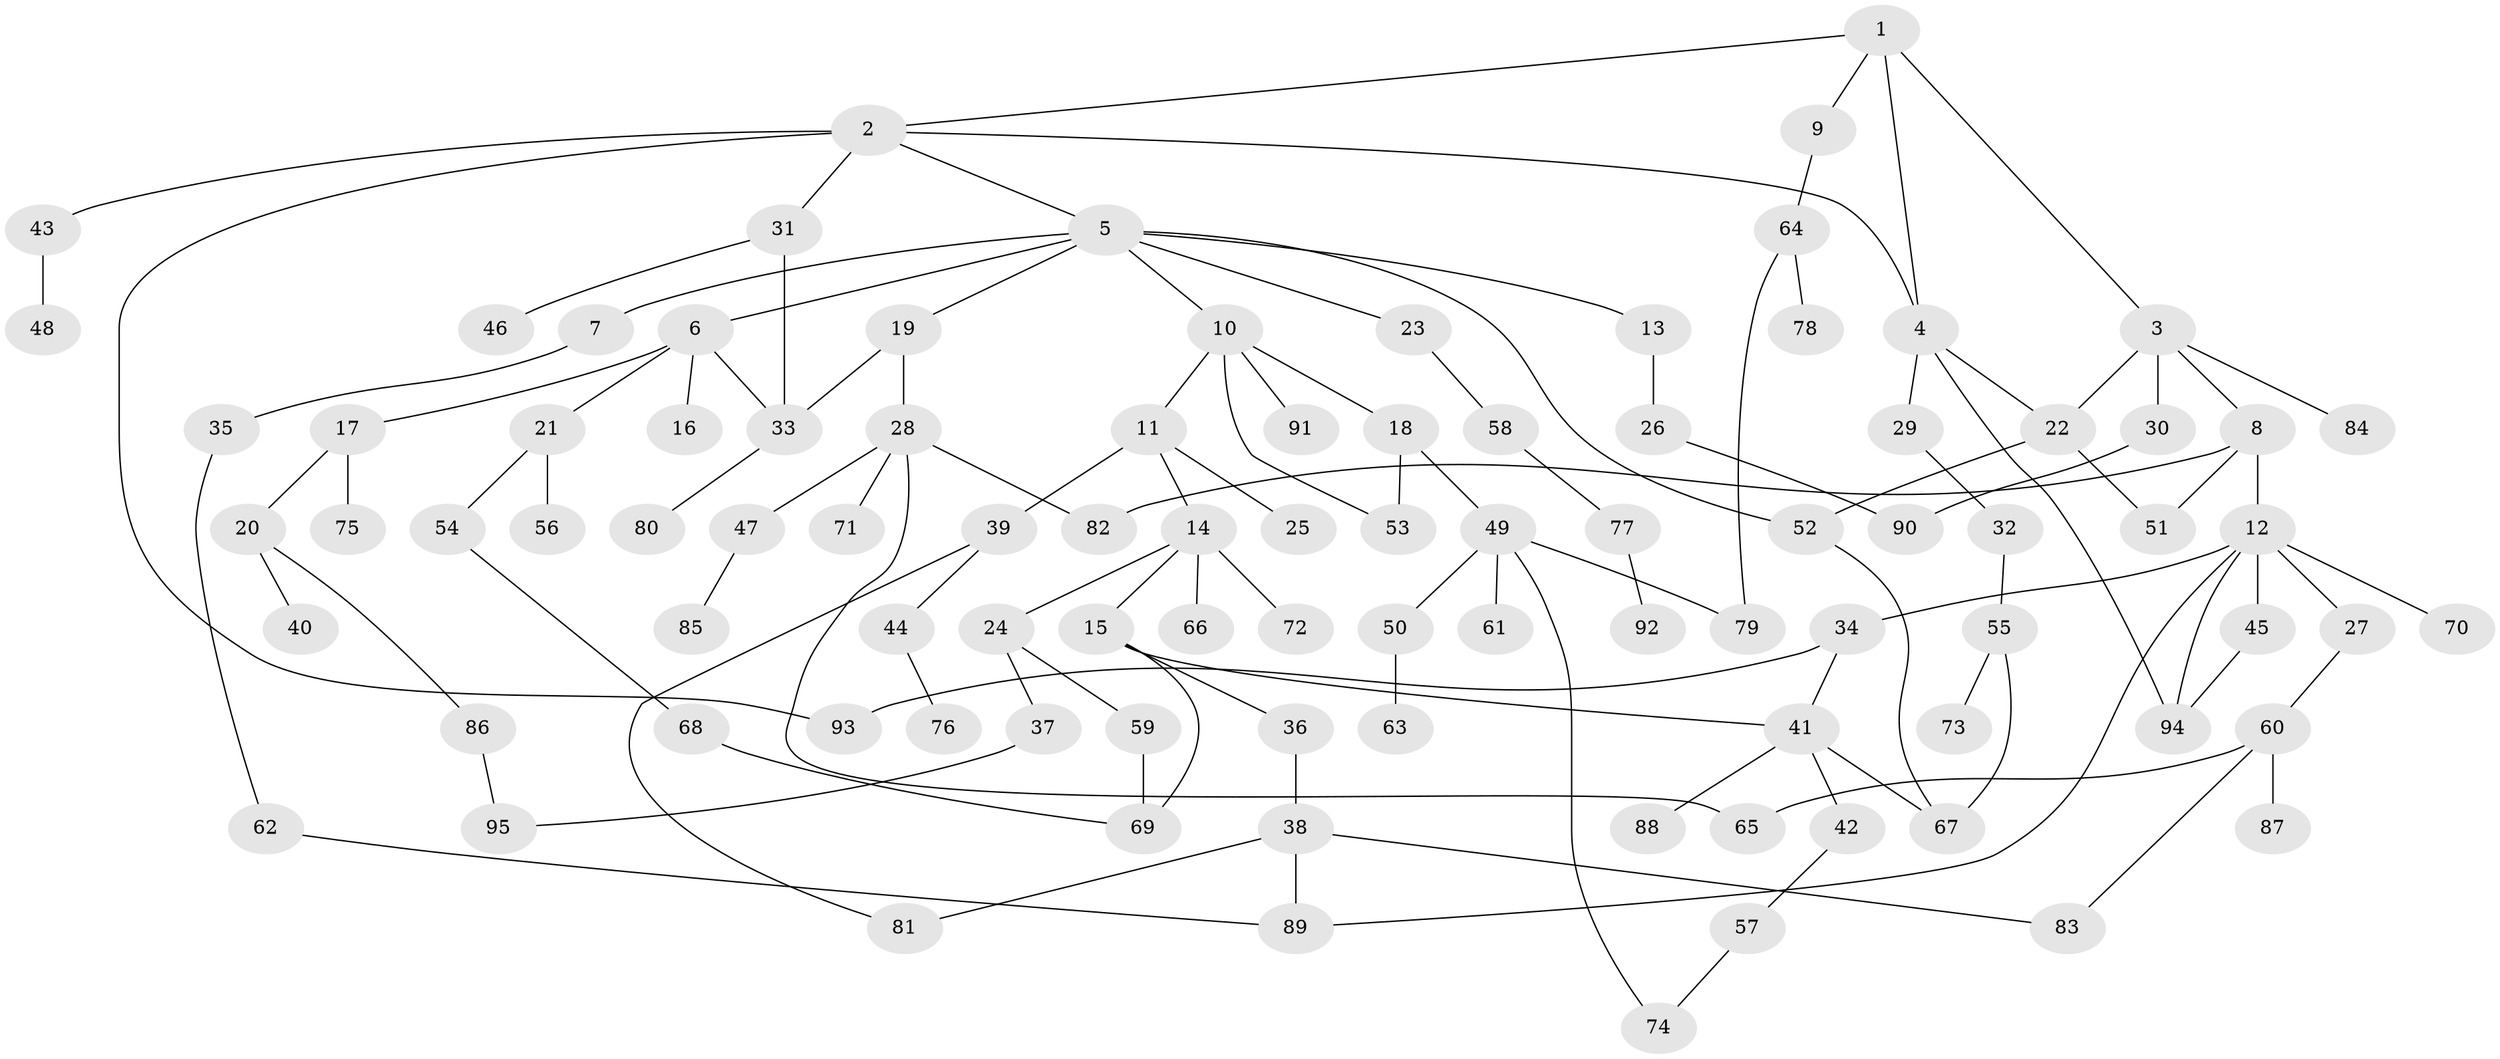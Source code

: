 // coarse degree distribution, {5: 0.08771929824561403, 4: 0.12280701754385964, 6: 0.05263157894736842, 1: 0.24561403508771928, 8: 0.017543859649122806, 2: 0.45614035087719296, 3: 0.017543859649122806}
// Generated by graph-tools (version 1.1) at 2025/46/03/04/25 21:46:05]
// undirected, 95 vertices, 119 edges
graph export_dot {
graph [start="1"]
  node [color=gray90,style=filled];
  1;
  2;
  3;
  4;
  5;
  6;
  7;
  8;
  9;
  10;
  11;
  12;
  13;
  14;
  15;
  16;
  17;
  18;
  19;
  20;
  21;
  22;
  23;
  24;
  25;
  26;
  27;
  28;
  29;
  30;
  31;
  32;
  33;
  34;
  35;
  36;
  37;
  38;
  39;
  40;
  41;
  42;
  43;
  44;
  45;
  46;
  47;
  48;
  49;
  50;
  51;
  52;
  53;
  54;
  55;
  56;
  57;
  58;
  59;
  60;
  61;
  62;
  63;
  64;
  65;
  66;
  67;
  68;
  69;
  70;
  71;
  72;
  73;
  74;
  75;
  76;
  77;
  78;
  79;
  80;
  81;
  82;
  83;
  84;
  85;
  86;
  87;
  88;
  89;
  90;
  91;
  92;
  93;
  94;
  95;
  1 -- 2;
  1 -- 3;
  1 -- 9;
  1 -- 4;
  2 -- 4;
  2 -- 5;
  2 -- 31;
  2 -- 43;
  2 -- 93;
  3 -- 8;
  3 -- 30;
  3 -- 84;
  3 -- 22;
  4 -- 22;
  4 -- 29;
  4 -- 94;
  5 -- 6;
  5 -- 7;
  5 -- 10;
  5 -- 13;
  5 -- 19;
  5 -- 23;
  5 -- 52;
  6 -- 16;
  6 -- 17;
  6 -- 21;
  6 -- 33;
  7 -- 35;
  8 -- 12;
  8 -- 82;
  8 -- 51;
  9 -- 64;
  10 -- 11;
  10 -- 18;
  10 -- 91;
  10 -- 53;
  11 -- 14;
  11 -- 25;
  11 -- 39;
  12 -- 27;
  12 -- 34;
  12 -- 45;
  12 -- 70;
  12 -- 89;
  12 -- 94;
  13 -- 26;
  14 -- 15;
  14 -- 24;
  14 -- 66;
  14 -- 72;
  15 -- 36;
  15 -- 69;
  15 -- 41;
  17 -- 20;
  17 -- 75;
  18 -- 49;
  18 -- 53;
  19 -- 28;
  19 -- 33;
  20 -- 40;
  20 -- 86;
  21 -- 54;
  21 -- 56;
  22 -- 51;
  22 -- 52;
  23 -- 58;
  24 -- 37;
  24 -- 59;
  26 -- 90;
  27 -- 60;
  28 -- 47;
  28 -- 65;
  28 -- 71;
  28 -- 82;
  29 -- 32;
  30 -- 90;
  31 -- 46;
  31 -- 33;
  32 -- 55;
  33 -- 80;
  34 -- 41;
  34 -- 93;
  35 -- 62;
  36 -- 38;
  37 -- 95;
  38 -- 81;
  38 -- 83;
  38 -- 89;
  39 -- 44;
  39 -- 81;
  41 -- 42;
  41 -- 88;
  41 -- 67;
  42 -- 57;
  43 -- 48;
  44 -- 76;
  45 -- 94;
  47 -- 85;
  49 -- 50;
  49 -- 61;
  49 -- 74;
  49 -- 79;
  50 -- 63;
  52 -- 67;
  54 -- 68;
  55 -- 67;
  55 -- 73;
  57 -- 74;
  58 -- 77;
  59 -- 69;
  60 -- 87;
  60 -- 65;
  60 -- 83;
  62 -- 89;
  64 -- 78;
  64 -- 79;
  68 -- 69;
  77 -- 92;
  86 -- 95;
}
